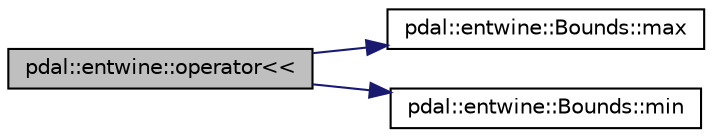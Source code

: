 digraph "pdal::entwine::operator&lt;&lt;"
{
  edge [fontname="Helvetica",fontsize="10",labelfontname="Helvetica",labelfontsize="10"];
  node [fontname="Helvetica",fontsize="10",shape=record];
  rankdir="LR";
  Node1 [label="pdal::entwine::operator\<\<",height=0.2,width=0.4,color="black", fillcolor="grey75", style="filled", fontcolor="black"];
  Node1 -> Node2 [color="midnightblue",fontsize="10",style="solid",fontname="Helvetica"];
  Node2 [label="pdal::entwine::Bounds::max",height=0.2,width=0.4,color="black", fillcolor="white", style="filled",URL="$classpdal_1_1entwine_1_1Bounds.html#ada24966b1e21a6118dae010ed1e24803"];
  Node1 -> Node3 [color="midnightblue",fontsize="10",style="solid",fontname="Helvetica"];
  Node3 [label="pdal::entwine::Bounds::min",height=0.2,width=0.4,color="black", fillcolor="white", style="filled",URL="$classpdal_1_1entwine_1_1Bounds.html#a84002d285e0f6bfeef4ace7f79b783c8"];
}
